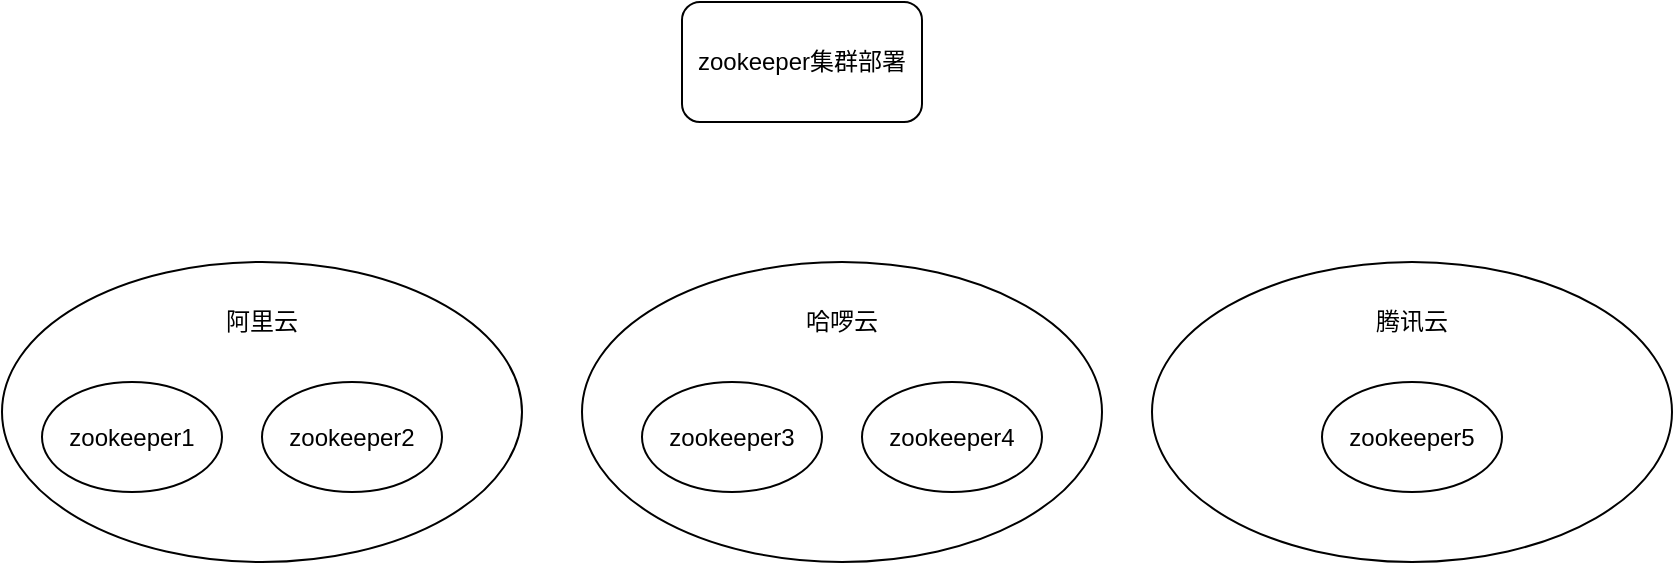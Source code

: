 <mxfile version="13.8.3" type="github">
  <diagram id="cCxUT35h7-rThbaq3js5" name="Page-1">
    <mxGraphModel dx="1666" dy="699" grid="1" gridSize="10" guides="1" tooltips="1" connect="1" arrows="1" fold="1" page="1" pageScale="1" pageWidth="827" pageHeight="1169" math="0" shadow="0">
      <root>
        <mxCell id="0" />
        <mxCell id="1" parent="0" />
        <mxCell id="-M8HAZrCA3dmwM6E_LmJ-1" value="" style="ellipse;whiteSpace=wrap;html=1;" vertex="1" parent="1">
          <mxGeometry x="80" y="230" width="260" height="150" as="geometry" />
        </mxCell>
        <mxCell id="-M8HAZrCA3dmwM6E_LmJ-2" value="zookeeper1" style="ellipse;whiteSpace=wrap;html=1;" vertex="1" parent="1">
          <mxGeometry x="100" y="290" width="90" height="55" as="geometry" />
        </mxCell>
        <mxCell id="-M8HAZrCA3dmwM6E_LmJ-3" value="zookeeper2" style="ellipse;whiteSpace=wrap;html=1;" vertex="1" parent="1">
          <mxGeometry x="210" y="290" width="90" height="55" as="geometry" />
        </mxCell>
        <mxCell id="-M8HAZrCA3dmwM6E_LmJ-4" value="阿里云" style="text;html=1;strokeColor=none;fillColor=none;align=center;verticalAlign=middle;whiteSpace=wrap;rounded=0;" vertex="1" parent="1">
          <mxGeometry x="190" y="250" width="40" height="20" as="geometry" />
        </mxCell>
        <mxCell id="-M8HAZrCA3dmwM6E_LmJ-5" value="" style="ellipse;whiteSpace=wrap;html=1;" vertex="1" parent="1">
          <mxGeometry x="370" y="230" width="260" height="150" as="geometry" />
        </mxCell>
        <mxCell id="-M8HAZrCA3dmwM6E_LmJ-6" value="zookeeper3" style="ellipse;whiteSpace=wrap;html=1;" vertex="1" parent="1">
          <mxGeometry x="400" y="290" width="90" height="55" as="geometry" />
        </mxCell>
        <mxCell id="-M8HAZrCA3dmwM6E_LmJ-7" value="zookeeper4" style="ellipse;whiteSpace=wrap;html=1;" vertex="1" parent="1">
          <mxGeometry x="510" y="290" width="90" height="55" as="geometry" />
        </mxCell>
        <mxCell id="-M8HAZrCA3dmwM6E_LmJ-8" value="哈啰云" style="text;html=1;strokeColor=none;fillColor=none;align=center;verticalAlign=middle;whiteSpace=wrap;rounded=0;" vertex="1" parent="1">
          <mxGeometry x="480" y="250" width="40" height="20" as="geometry" />
        </mxCell>
        <mxCell id="-M8HAZrCA3dmwM6E_LmJ-9" value="" style="ellipse;whiteSpace=wrap;html=1;" vertex="1" parent="1">
          <mxGeometry x="655" y="230" width="260" height="150" as="geometry" />
        </mxCell>
        <mxCell id="-M8HAZrCA3dmwM6E_LmJ-11" value="zookeeper5" style="ellipse;whiteSpace=wrap;html=1;" vertex="1" parent="1">
          <mxGeometry x="740" y="290" width="90" height="55" as="geometry" />
        </mxCell>
        <mxCell id="-M8HAZrCA3dmwM6E_LmJ-12" value="腾讯云" style="text;html=1;strokeColor=none;fillColor=none;align=center;verticalAlign=middle;whiteSpace=wrap;rounded=0;" vertex="1" parent="1">
          <mxGeometry x="765" y="250" width="40" height="20" as="geometry" />
        </mxCell>
        <mxCell id="-M8HAZrCA3dmwM6E_LmJ-13" value="zookeeper集群部署" style="rounded=1;whiteSpace=wrap;html=1;" vertex="1" parent="1">
          <mxGeometry x="420" y="100" width="120" height="60" as="geometry" />
        </mxCell>
      </root>
    </mxGraphModel>
  </diagram>
</mxfile>
